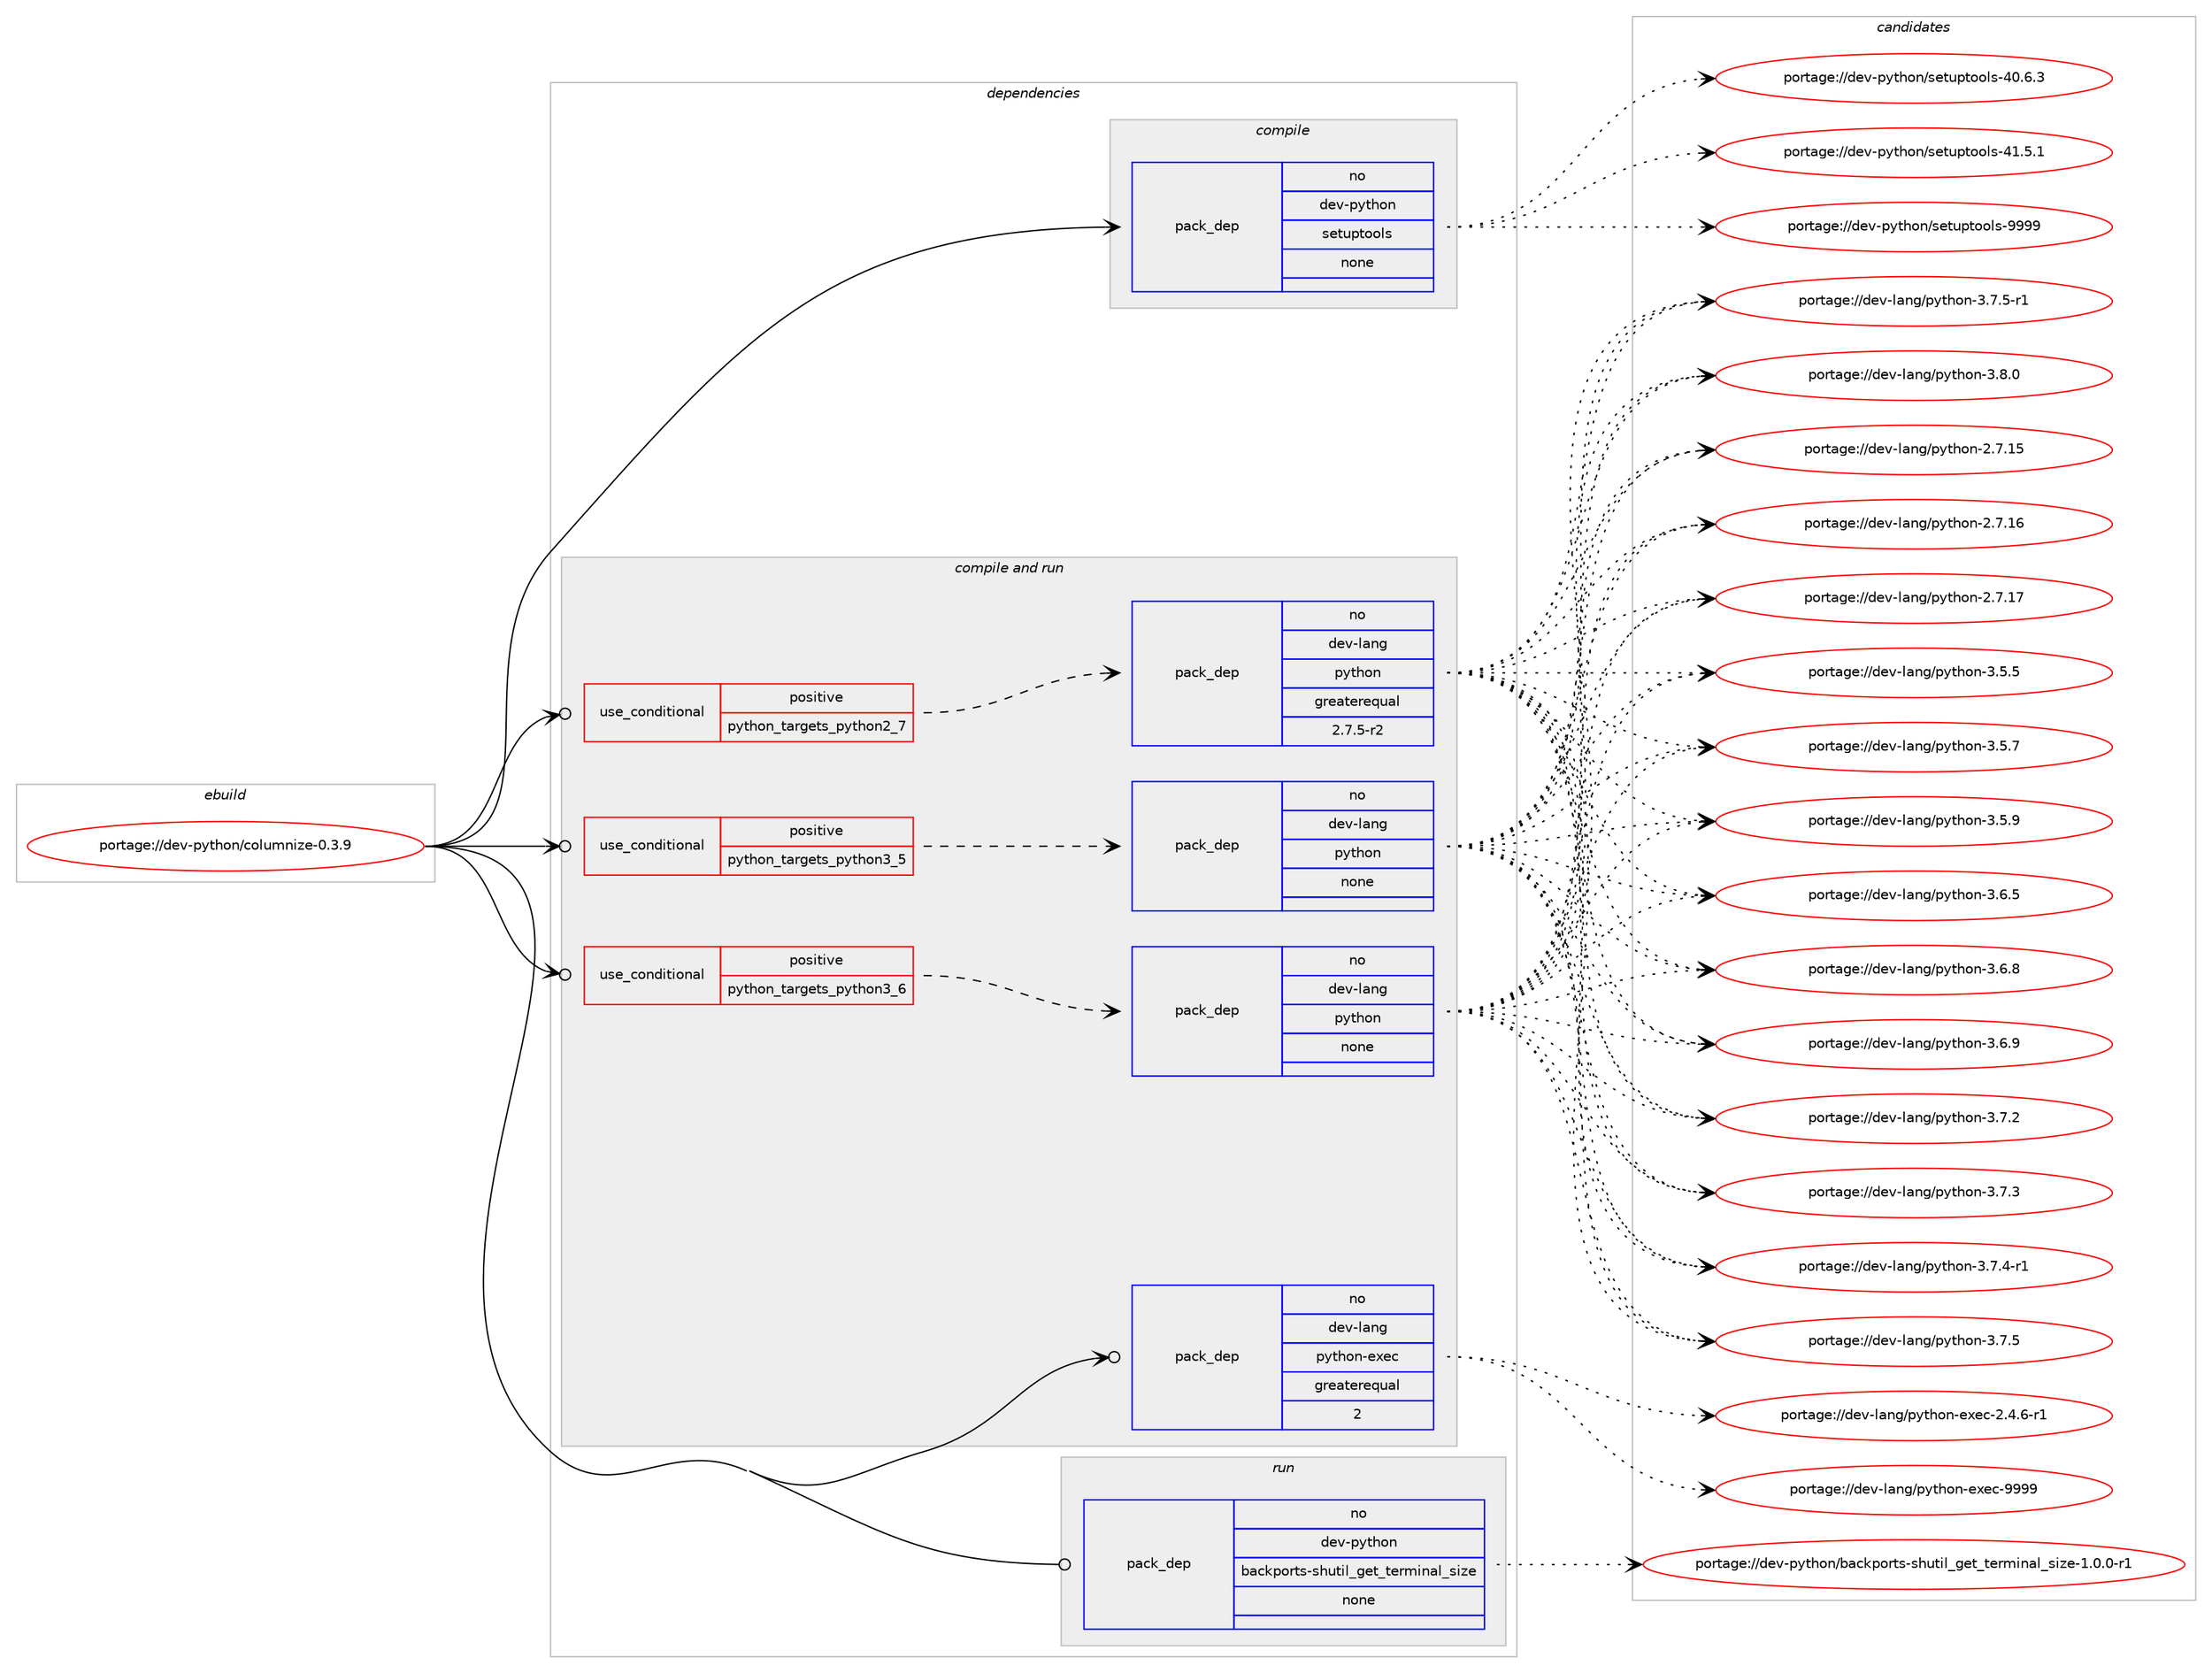 digraph prolog {

# *************
# Graph options
# *************

newrank=true;
concentrate=true;
compound=true;
graph [rankdir=LR,fontname=Helvetica,fontsize=10,ranksep=1.5];#, ranksep=2.5, nodesep=0.2];
edge  [arrowhead=vee];
node  [fontname=Helvetica,fontsize=10];

# **********
# The ebuild
# **********

subgraph cluster_leftcol {
color=gray;
rank=same;
label=<<i>ebuild</i>>;
id [label="portage://dev-python/columnize-0.3.9", color=red, width=4, href="../dev-python/columnize-0.3.9.svg"];
}

# ****************
# The dependencies
# ****************

subgraph cluster_midcol {
color=gray;
label=<<i>dependencies</i>>;
subgraph cluster_compile {
fillcolor="#eeeeee";
style=filled;
label=<<i>compile</i>>;
subgraph pack104258 {
dependency134656 [label=<<TABLE BORDER="0" CELLBORDER="1" CELLSPACING="0" CELLPADDING="4" WIDTH="220"><TR><TD ROWSPAN="6" CELLPADDING="30">pack_dep</TD></TR><TR><TD WIDTH="110">no</TD></TR><TR><TD>dev-python</TD></TR><TR><TD>setuptools</TD></TR><TR><TD>none</TD></TR><TR><TD></TD></TR></TABLE>>, shape=none, color=blue];
}
id:e -> dependency134656:w [weight=20,style="solid",arrowhead="vee"];
}
subgraph cluster_compileandrun {
fillcolor="#eeeeee";
style=filled;
label=<<i>compile and run</i>>;
subgraph cond27090 {
dependency134657 [label=<<TABLE BORDER="0" CELLBORDER="1" CELLSPACING="0" CELLPADDING="4"><TR><TD ROWSPAN="3" CELLPADDING="10">use_conditional</TD></TR><TR><TD>positive</TD></TR><TR><TD>python_targets_python2_7</TD></TR></TABLE>>, shape=none, color=red];
subgraph pack104259 {
dependency134658 [label=<<TABLE BORDER="0" CELLBORDER="1" CELLSPACING="0" CELLPADDING="4" WIDTH="220"><TR><TD ROWSPAN="6" CELLPADDING="30">pack_dep</TD></TR><TR><TD WIDTH="110">no</TD></TR><TR><TD>dev-lang</TD></TR><TR><TD>python</TD></TR><TR><TD>greaterequal</TD></TR><TR><TD>2.7.5-r2</TD></TR></TABLE>>, shape=none, color=blue];
}
dependency134657:e -> dependency134658:w [weight=20,style="dashed",arrowhead="vee"];
}
id:e -> dependency134657:w [weight=20,style="solid",arrowhead="odotvee"];
subgraph cond27091 {
dependency134659 [label=<<TABLE BORDER="0" CELLBORDER="1" CELLSPACING="0" CELLPADDING="4"><TR><TD ROWSPAN="3" CELLPADDING="10">use_conditional</TD></TR><TR><TD>positive</TD></TR><TR><TD>python_targets_python3_5</TD></TR></TABLE>>, shape=none, color=red];
subgraph pack104260 {
dependency134660 [label=<<TABLE BORDER="0" CELLBORDER="1" CELLSPACING="0" CELLPADDING="4" WIDTH="220"><TR><TD ROWSPAN="6" CELLPADDING="30">pack_dep</TD></TR><TR><TD WIDTH="110">no</TD></TR><TR><TD>dev-lang</TD></TR><TR><TD>python</TD></TR><TR><TD>none</TD></TR><TR><TD></TD></TR></TABLE>>, shape=none, color=blue];
}
dependency134659:e -> dependency134660:w [weight=20,style="dashed",arrowhead="vee"];
}
id:e -> dependency134659:w [weight=20,style="solid",arrowhead="odotvee"];
subgraph cond27092 {
dependency134661 [label=<<TABLE BORDER="0" CELLBORDER="1" CELLSPACING="0" CELLPADDING="4"><TR><TD ROWSPAN="3" CELLPADDING="10">use_conditional</TD></TR><TR><TD>positive</TD></TR><TR><TD>python_targets_python3_6</TD></TR></TABLE>>, shape=none, color=red];
subgraph pack104261 {
dependency134662 [label=<<TABLE BORDER="0" CELLBORDER="1" CELLSPACING="0" CELLPADDING="4" WIDTH="220"><TR><TD ROWSPAN="6" CELLPADDING="30">pack_dep</TD></TR><TR><TD WIDTH="110">no</TD></TR><TR><TD>dev-lang</TD></TR><TR><TD>python</TD></TR><TR><TD>none</TD></TR><TR><TD></TD></TR></TABLE>>, shape=none, color=blue];
}
dependency134661:e -> dependency134662:w [weight=20,style="dashed",arrowhead="vee"];
}
id:e -> dependency134661:w [weight=20,style="solid",arrowhead="odotvee"];
subgraph pack104262 {
dependency134663 [label=<<TABLE BORDER="0" CELLBORDER="1" CELLSPACING="0" CELLPADDING="4" WIDTH="220"><TR><TD ROWSPAN="6" CELLPADDING="30">pack_dep</TD></TR><TR><TD WIDTH="110">no</TD></TR><TR><TD>dev-lang</TD></TR><TR><TD>python-exec</TD></TR><TR><TD>greaterequal</TD></TR><TR><TD>2</TD></TR></TABLE>>, shape=none, color=blue];
}
id:e -> dependency134663:w [weight=20,style="solid",arrowhead="odotvee"];
}
subgraph cluster_run {
fillcolor="#eeeeee";
style=filled;
label=<<i>run</i>>;
subgraph pack104263 {
dependency134664 [label=<<TABLE BORDER="0" CELLBORDER="1" CELLSPACING="0" CELLPADDING="4" WIDTH="220"><TR><TD ROWSPAN="6" CELLPADDING="30">pack_dep</TD></TR><TR><TD WIDTH="110">no</TD></TR><TR><TD>dev-python</TD></TR><TR><TD>backports-shutil_get_terminal_size</TD></TR><TR><TD>none</TD></TR><TR><TD></TD></TR></TABLE>>, shape=none, color=blue];
}
id:e -> dependency134664:w [weight=20,style="solid",arrowhead="odot"];
}
}

# **************
# The candidates
# **************

subgraph cluster_choices {
rank=same;
color=gray;
label=<<i>candidates</i>>;

subgraph choice104258 {
color=black;
nodesep=1;
choiceportage100101118451121211161041111104711510111611711211611111110811545524846544651 [label="portage://dev-python/setuptools-40.6.3", color=red, width=4,href="../dev-python/setuptools-40.6.3.svg"];
choiceportage100101118451121211161041111104711510111611711211611111110811545524946534649 [label="portage://dev-python/setuptools-41.5.1", color=red, width=4,href="../dev-python/setuptools-41.5.1.svg"];
choiceportage10010111845112121116104111110471151011161171121161111111081154557575757 [label="portage://dev-python/setuptools-9999", color=red, width=4,href="../dev-python/setuptools-9999.svg"];
dependency134656:e -> choiceportage100101118451121211161041111104711510111611711211611111110811545524846544651:w [style=dotted,weight="100"];
dependency134656:e -> choiceportage100101118451121211161041111104711510111611711211611111110811545524946534649:w [style=dotted,weight="100"];
dependency134656:e -> choiceportage10010111845112121116104111110471151011161171121161111111081154557575757:w [style=dotted,weight="100"];
}
subgraph choice104259 {
color=black;
nodesep=1;
choiceportage10010111845108971101034711212111610411111045504655464953 [label="portage://dev-lang/python-2.7.15", color=red, width=4,href="../dev-lang/python-2.7.15.svg"];
choiceportage10010111845108971101034711212111610411111045504655464954 [label="portage://dev-lang/python-2.7.16", color=red, width=4,href="../dev-lang/python-2.7.16.svg"];
choiceportage10010111845108971101034711212111610411111045504655464955 [label="portage://dev-lang/python-2.7.17", color=red, width=4,href="../dev-lang/python-2.7.17.svg"];
choiceportage100101118451089711010347112121116104111110455146534653 [label="portage://dev-lang/python-3.5.5", color=red, width=4,href="../dev-lang/python-3.5.5.svg"];
choiceportage100101118451089711010347112121116104111110455146534655 [label="portage://dev-lang/python-3.5.7", color=red, width=4,href="../dev-lang/python-3.5.7.svg"];
choiceportage100101118451089711010347112121116104111110455146534657 [label="portage://dev-lang/python-3.5.9", color=red, width=4,href="../dev-lang/python-3.5.9.svg"];
choiceportage100101118451089711010347112121116104111110455146544653 [label="portage://dev-lang/python-3.6.5", color=red, width=4,href="../dev-lang/python-3.6.5.svg"];
choiceportage100101118451089711010347112121116104111110455146544656 [label="portage://dev-lang/python-3.6.8", color=red, width=4,href="../dev-lang/python-3.6.8.svg"];
choiceportage100101118451089711010347112121116104111110455146544657 [label="portage://dev-lang/python-3.6.9", color=red, width=4,href="../dev-lang/python-3.6.9.svg"];
choiceportage100101118451089711010347112121116104111110455146554650 [label="portage://dev-lang/python-3.7.2", color=red, width=4,href="../dev-lang/python-3.7.2.svg"];
choiceportage100101118451089711010347112121116104111110455146554651 [label="portage://dev-lang/python-3.7.3", color=red, width=4,href="../dev-lang/python-3.7.3.svg"];
choiceportage1001011184510897110103471121211161041111104551465546524511449 [label="portage://dev-lang/python-3.7.4-r1", color=red, width=4,href="../dev-lang/python-3.7.4-r1.svg"];
choiceportage100101118451089711010347112121116104111110455146554653 [label="portage://dev-lang/python-3.7.5", color=red, width=4,href="../dev-lang/python-3.7.5.svg"];
choiceportage1001011184510897110103471121211161041111104551465546534511449 [label="portage://dev-lang/python-3.7.5-r1", color=red, width=4,href="../dev-lang/python-3.7.5-r1.svg"];
choiceportage100101118451089711010347112121116104111110455146564648 [label="portage://dev-lang/python-3.8.0", color=red, width=4,href="../dev-lang/python-3.8.0.svg"];
dependency134658:e -> choiceportage10010111845108971101034711212111610411111045504655464953:w [style=dotted,weight="100"];
dependency134658:e -> choiceportage10010111845108971101034711212111610411111045504655464954:w [style=dotted,weight="100"];
dependency134658:e -> choiceportage10010111845108971101034711212111610411111045504655464955:w [style=dotted,weight="100"];
dependency134658:e -> choiceportage100101118451089711010347112121116104111110455146534653:w [style=dotted,weight="100"];
dependency134658:e -> choiceportage100101118451089711010347112121116104111110455146534655:w [style=dotted,weight="100"];
dependency134658:e -> choiceportage100101118451089711010347112121116104111110455146534657:w [style=dotted,weight="100"];
dependency134658:e -> choiceportage100101118451089711010347112121116104111110455146544653:w [style=dotted,weight="100"];
dependency134658:e -> choiceportage100101118451089711010347112121116104111110455146544656:w [style=dotted,weight="100"];
dependency134658:e -> choiceportage100101118451089711010347112121116104111110455146544657:w [style=dotted,weight="100"];
dependency134658:e -> choiceportage100101118451089711010347112121116104111110455146554650:w [style=dotted,weight="100"];
dependency134658:e -> choiceportage100101118451089711010347112121116104111110455146554651:w [style=dotted,weight="100"];
dependency134658:e -> choiceportage1001011184510897110103471121211161041111104551465546524511449:w [style=dotted,weight="100"];
dependency134658:e -> choiceportage100101118451089711010347112121116104111110455146554653:w [style=dotted,weight="100"];
dependency134658:e -> choiceportage1001011184510897110103471121211161041111104551465546534511449:w [style=dotted,weight="100"];
dependency134658:e -> choiceportage100101118451089711010347112121116104111110455146564648:w [style=dotted,weight="100"];
}
subgraph choice104260 {
color=black;
nodesep=1;
choiceportage10010111845108971101034711212111610411111045504655464953 [label="portage://dev-lang/python-2.7.15", color=red, width=4,href="../dev-lang/python-2.7.15.svg"];
choiceportage10010111845108971101034711212111610411111045504655464954 [label="portage://dev-lang/python-2.7.16", color=red, width=4,href="../dev-lang/python-2.7.16.svg"];
choiceportage10010111845108971101034711212111610411111045504655464955 [label="portage://dev-lang/python-2.7.17", color=red, width=4,href="../dev-lang/python-2.7.17.svg"];
choiceportage100101118451089711010347112121116104111110455146534653 [label="portage://dev-lang/python-3.5.5", color=red, width=4,href="../dev-lang/python-3.5.5.svg"];
choiceportage100101118451089711010347112121116104111110455146534655 [label="portage://dev-lang/python-3.5.7", color=red, width=4,href="../dev-lang/python-3.5.7.svg"];
choiceportage100101118451089711010347112121116104111110455146534657 [label="portage://dev-lang/python-3.5.9", color=red, width=4,href="../dev-lang/python-3.5.9.svg"];
choiceportage100101118451089711010347112121116104111110455146544653 [label="portage://dev-lang/python-3.6.5", color=red, width=4,href="../dev-lang/python-3.6.5.svg"];
choiceportage100101118451089711010347112121116104111110455146544656 [label="portage://dev-lang/python-3.6.8", color=red, width=4,href="../dev-lang/python-3.6.8.svg"];
choiceportage100101118451089711010347112121116104111110455146544657 [label="portage://dev-lang/python-3.6.9", color=red, width=4,href="../dev-lang/python-3.6.9.svg"];
choiceportage100101118451089711010347112121116104111110455146554650 [label="portage://dev-lang/python-3.7.2", color=red, width=4,href="../dev-lang/python-3.7.2.svg"];
choiceportage100101118451089711010347112121116104111110455146554651 [label="portage://dev-lang/python-3.7.3", color=red, width=4,href="../dev-lang/python-3.7.3.svg"];
choiceportage1001011184510897110103471121211161041111104551465546524511449 [label="portage://dev-lang/python-3.7.4-r1", color=red, width=4,href="../dev-lang/python-3.7.4-r1.svg"];
choiceportage100101118451089711010347112121116104111110455146554653 [label="portage://dev-lang/python-3.7.5", color=red, width=4,href="../dev-lang/python-3.7.5.svg"];
choiceportage1001011184510897110103471121211161041111104551465546534511449 [label="portage://dev-lang/python-3.7.5-r1", color=red, width=4,href="../dev-lang/python-3.7.5-r1.svg"];
choiceportage100101118451089711010347112121116104111110455146564648 [label="portage://dev-lang/python-3.8.0", color=red, width=4,href="../dev-lang/python-3.8.0.svg"];
dependency134660:e -> choiceportage10010111845108971101034711212111610411111045504655464953:w [style=dotted,weight="100"];
dependency134660:e -> choiceportage10010111845108971101034711212111610411111045504655464954:w [style=dotted,weight="100"];
dependency134660:e -> choiceportage10010111845108971101034711212111610411111045504655464955:w [style=dotted,weight="100"];
dependency134660:e -> choiceportage100101118451089711010347112121116104111110455146534653:w [style=dotted,weight="100"];
dependency134660:e -> choiceportage100101118451089711010347112121116104111110455146534655:w [style=dotted,weight="100"];
dependency134660:e -> choiceportage100101118451089711010347112121116104111110455146534657:w [style=dotted,weight="100"];
dependency134660:e -> choiceportage100101118451089711010347112121116104111110455146544653:w [style=dotted,weight="100"];
dependency134660:e -> choiceportage100101118451089711010347112121116104111110455146544656:w [style=dotted,weight="100"];
dependency134660:e -> choiceportage100101118451089711010347112121116104111110455146544657:w [style=dotted,weight="100"];
dependency134660:e -> choiceportage100101118451089711010347112121116104111110455146554650:w [style=dotted,weight="100"];
dependency134660:e -> choiceportage100101118451089711010347112121116104111110455146554651:w [style=dotted,weight="100"];
dependency134660:e -> choiceportage1001011184510897110103471121211161041111104551465546524511449:w [style=dotted,weight="100"];
dependency134660:e -> choiceportage100101118451089711010347112121116104111110455146554653:w [style=dotted,weight="100"];
dependency134660:e -> choiceportage1001011184510897110103471121211161041111104551465546534511449:w [style=dotted,weight="100"];
dependency134660:e -> choiceportage100101118451089711010347112121116104111110455146564648:w [style=dotted,weight="100"];
}
subgraph choice104261 {
color=black;
nodesep=1;
choiceportage10010111845108971101034711212111610411111045504655464953 [label="portage://dev-lang/python-2.7.15", color=red, width=4,href="../dev-lang/python-2.7.15.svg"];
choiceportage10010111845108971101034711212111610411111045504655464954 [label="portage://dev-lang/python-2.7.16", color=red, width=4,href="../dev-lang/python-2.7.16.svg"];
choiceportage10010111845108971101034711212111610411111045504655464955 [label="portage://dev-lang/python-2.7.17", color=red, width=4,href="../dev-lang/python-2.7.17.svg"];
choiceportage100101118451089711010347112121116104111110455146534653 [label="portage://dev-lang/python-3.5.5", color=red, width=4,href="../dev-lang/python-3.5.5.svg"];
choiceportage100101118451089711010347112121116104111110455146534655 [label="portage://dev-lang/python-3.5.7", color=red, width=4,href="../dev-lang/python-3.5.7.svg"];
choiceportage100101118451089711010347112121116104111110455146534657 [label="portage://dev-lang/python-3.5.9", color=red, width=4,href="../dev-lang/python-3.5.9.svg"];
choiceportage100101118451089711010347112121116104111110455146544653 [label="portage://dev-lang/python-3.6.5", color=red, width=4,href="../dev-lang/python-3.6.5.svg"];
choiceportage100101118451089711010347112121116104111110455146544656 [label="portage://dev-lang/python-3.6.8", color=red, width=4,href="../dev-lang/python-3.6.8.svg"];
choiceportage100101118451089711010347112121116104111110455146544657 [label="portage://dev-lang/python-3.6.9", color=red, width=4,href="../dev-lang/python-3.6.9.svg"];
choiceportage100101118451089711010347112121116104111110455146554650 [label="portage://dev-lang/python-3.7.2", color=red, width=4,href="../dev-lang/python-3.7.2.svg"];
choiceportage100101118451089711010347112121116104111110455146554651 [label="portage://dev-lang/python-3.7.3", color=red, width=4,href="../dev-lang/python-3.7.3.svg"];
choiceportage1001011184510897110103471121211161041111104551465546524511449 [label="portage://dev-lang/python-3.7.4-r1", color=red, width=4,href="../dev-lang/python-3.7.4-r1.svg"];
choiceportage100101118451089711010347112121116104111110455146554653 [label="portage://dev-lang/python-3.7.5", color=red, width=4,href="../dev-lang/python-3.7.5.svg"];
choiceportage1001011184510897110103471121211161041111104551465546534511449 [label="portage://dev-lang/python-3.7.5-r1", color=red, width=4,href="../dev-lang/python-3.7.5-r1.svg"];
choiceportage100101118451089711010347112121116104111110455146564648 [label="portage://dev-lang/python-3.8.0", color=red, width=4,href="../dev-lang/python-3.8.0.svg"];
dependency134662:e -> choiceportage10010111845108971101034711212111610411111045504655464953:w [style=dotted,weight="100"];
dependency134662:e -> choiceportage10010111845108971101034711212111610411111045504655464954:w [style=dotted,weight="100"];
dependency134662:e -> choiceportage10010111845108971101034711212111610411111045504655464955:w [style=dotted,weight="100"];
dependency134662:e -> choiceportage100101118451089711010347112121116104111110455146534653:w [style=dotted,weight="100"];
dependency134662:e -> choiceportage100101118451089711010347112121116104111110455146534655:w [style=dotted,weight="100"];
dependency134662:e -> choiceportage100101118451089711010347112121116104111110455146534657:w [style=dotted,weight="100"];
dependency134662:e -> choiceportage100101118451089711010347112121116104111110455146544653:w [style=dotted,weight="100"];
dependency134662:e -> choiceportage100101118451089711010347112121116104111110455146544656:w [style=dotted,weight="100"];
dependency134662:e -> choiceportage100101118451089711010347112121116104111110455146544657:w [style=dotted,weight="100"];
dependency134662:e -> choiceportage100101118451089711010347112121116104111110455146554650:w [style=dotted,weight="100"];
dependency134662:e -> choiceportage100101118451089711010347112121116104111110455146554651:w [style=dotted,weight="100"];
dependency134662:e -> choiceportage1001011184510897110103471121211161041111104551465546524511449:w [style=dotted,weight="100"];
dependency134662:e -> choiceportage100101118451089711010347112121116104111110455146554653:w [style=dotted,weight="100"];
dependency134662:e -> choiceportage1001011184510897110103471121211161041111104551465546534511449:w [style=dotted,weight="100"];
dependency134662:e -> choiceportage100101118451089711010347112121116104111110455146564648:w [style=dotted,weight="100"];
}
subgraph choice104262 {
color=black;
nodesep=1;
choiceportage10010111845108971101034711212111610411111045101120101994550465246544511449 [label="portage://dev-lang/python-exec-2.4.6-r1", color=red, width=4,href="../dev-lang/python-exec-2.4.6-r1.svg"];
choiceportage10010111845108971101034711212111610411111045101120101994557575757 [label="portage://dev-lang/python-exec-9999", color=red, width=4,href="../dev-lang/python-exec-9999.svg"];
dependency134663:e -> choiceportage10010111845108971101034711212111610411111045101120101994550465246544511449:w [style=dotted,weight="100"];
dependency134663:e -> choiceportage10010111845108971101034711212111610411111045101120101994557575757:w [style=dotted,weight="100"];
}
subgraph choice104263 {
color=black;
nodesep=1;
choiceportage100101118451121211161041111104798979910711211111411611545115104117116105108951031011169511610111410910511097108951151051221014549464846484511449 [label="portage://dev-python/backports-shutil_get_terminal_size-1.0.0-r1", color=red, width=4,href="../dev-python/backports-shutil_get_terminal_size-1.0.0-r1.svg"];
dependency134664:e -> choiceportage100101118451121211161041111104798979910711211111411611545115104117116105108951031011169511610111410910511097108951151051221014549464846484511449:w [style=dotted,weight="100"];
}
}

}
